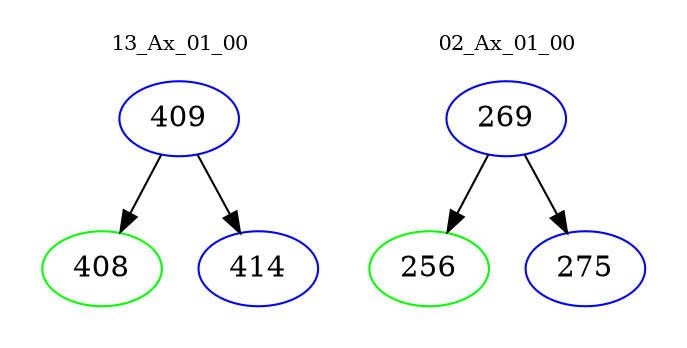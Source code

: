 digraph{
subgraph cluster_0 {
color = white
label = "13_Ax_01_00";
fontsize=10;
T0_409 [label="409", color="blue"]
T0_409 -> T0_408 [color="black"]
T0_408 [label="408", color="green"]
T0_409 -> T0_414 [color="black"]
T0_414 [label="414", color="blue"]
}
subgraph cluster_1 {
color = white
label = "02_Ax_01_00";
fontsize=10;
T1_269 [label="269", color="blue"]
T1_269 -> T1_256 [color="black"]
T1_256 [label="256", color="green"]
T1_269 -> T1_275 [color="black"]
T1_275 [label="275", color="blue"]
}
}
